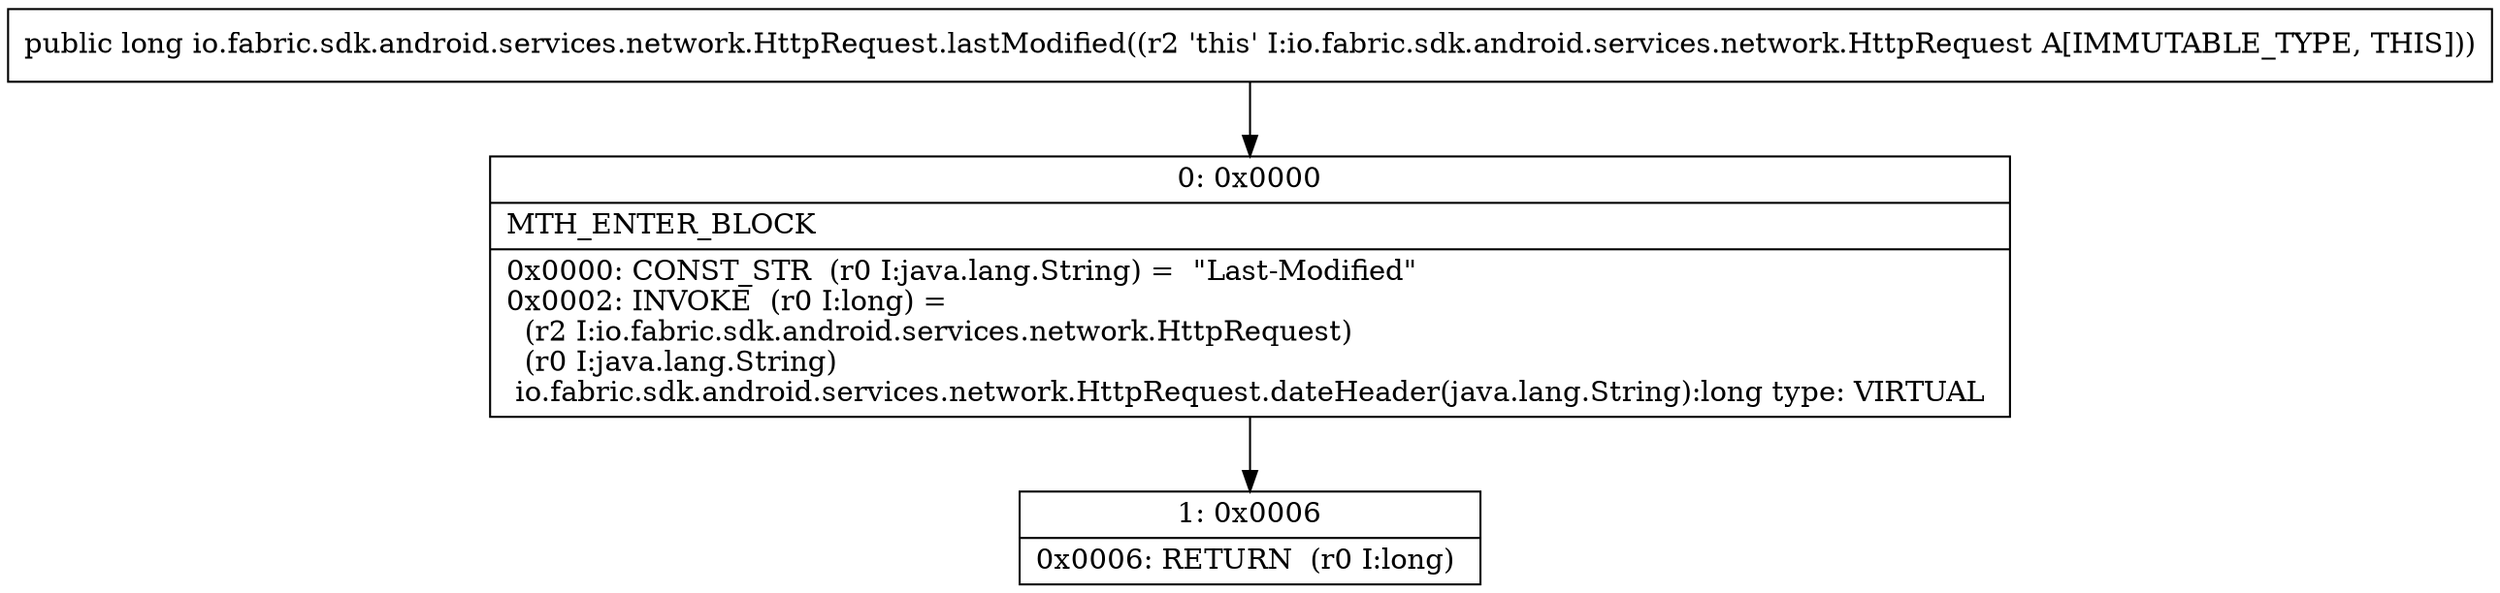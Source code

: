 digraph "CFG forio.fabric.sdk.android.services.network.HttpRequest.lastModified()J" {
Node_0 [shape=record,label="{0\:\ 0x0000|MTH_ENTER_BLOCK\l|0x0000: CONST_STR  (r0 I:java.lang.String) =  \"Last\-Modified\" \l0x0002: INVOKE  (r0 I:long) = \l  (r2 I:io.fabric.sdk.android.services.network.HttpRequest)\l  (r0 I:java.lang.String)\l io.fabric.sdk.android.services.network.HttpRequest.dateHeader(java.lang.String):long type: VIRTUAL \l}"];
Node_1 [shape=record,label="{1\:\ 0x0006|0x0006: RETURN  (r0 I:long) \l}"];
MethodNode[shape=record,label="{public long io.fabric.sdk.android.services.network.HttpRequest.lastModified((r2 'this' I:io.fabric.sdk.android.services.network.HttpRequest A[IMMUTABLE_TYPE, THIS])) }"];
MethodNode -> Node_0;
Node_0 -> Node_1;
}


